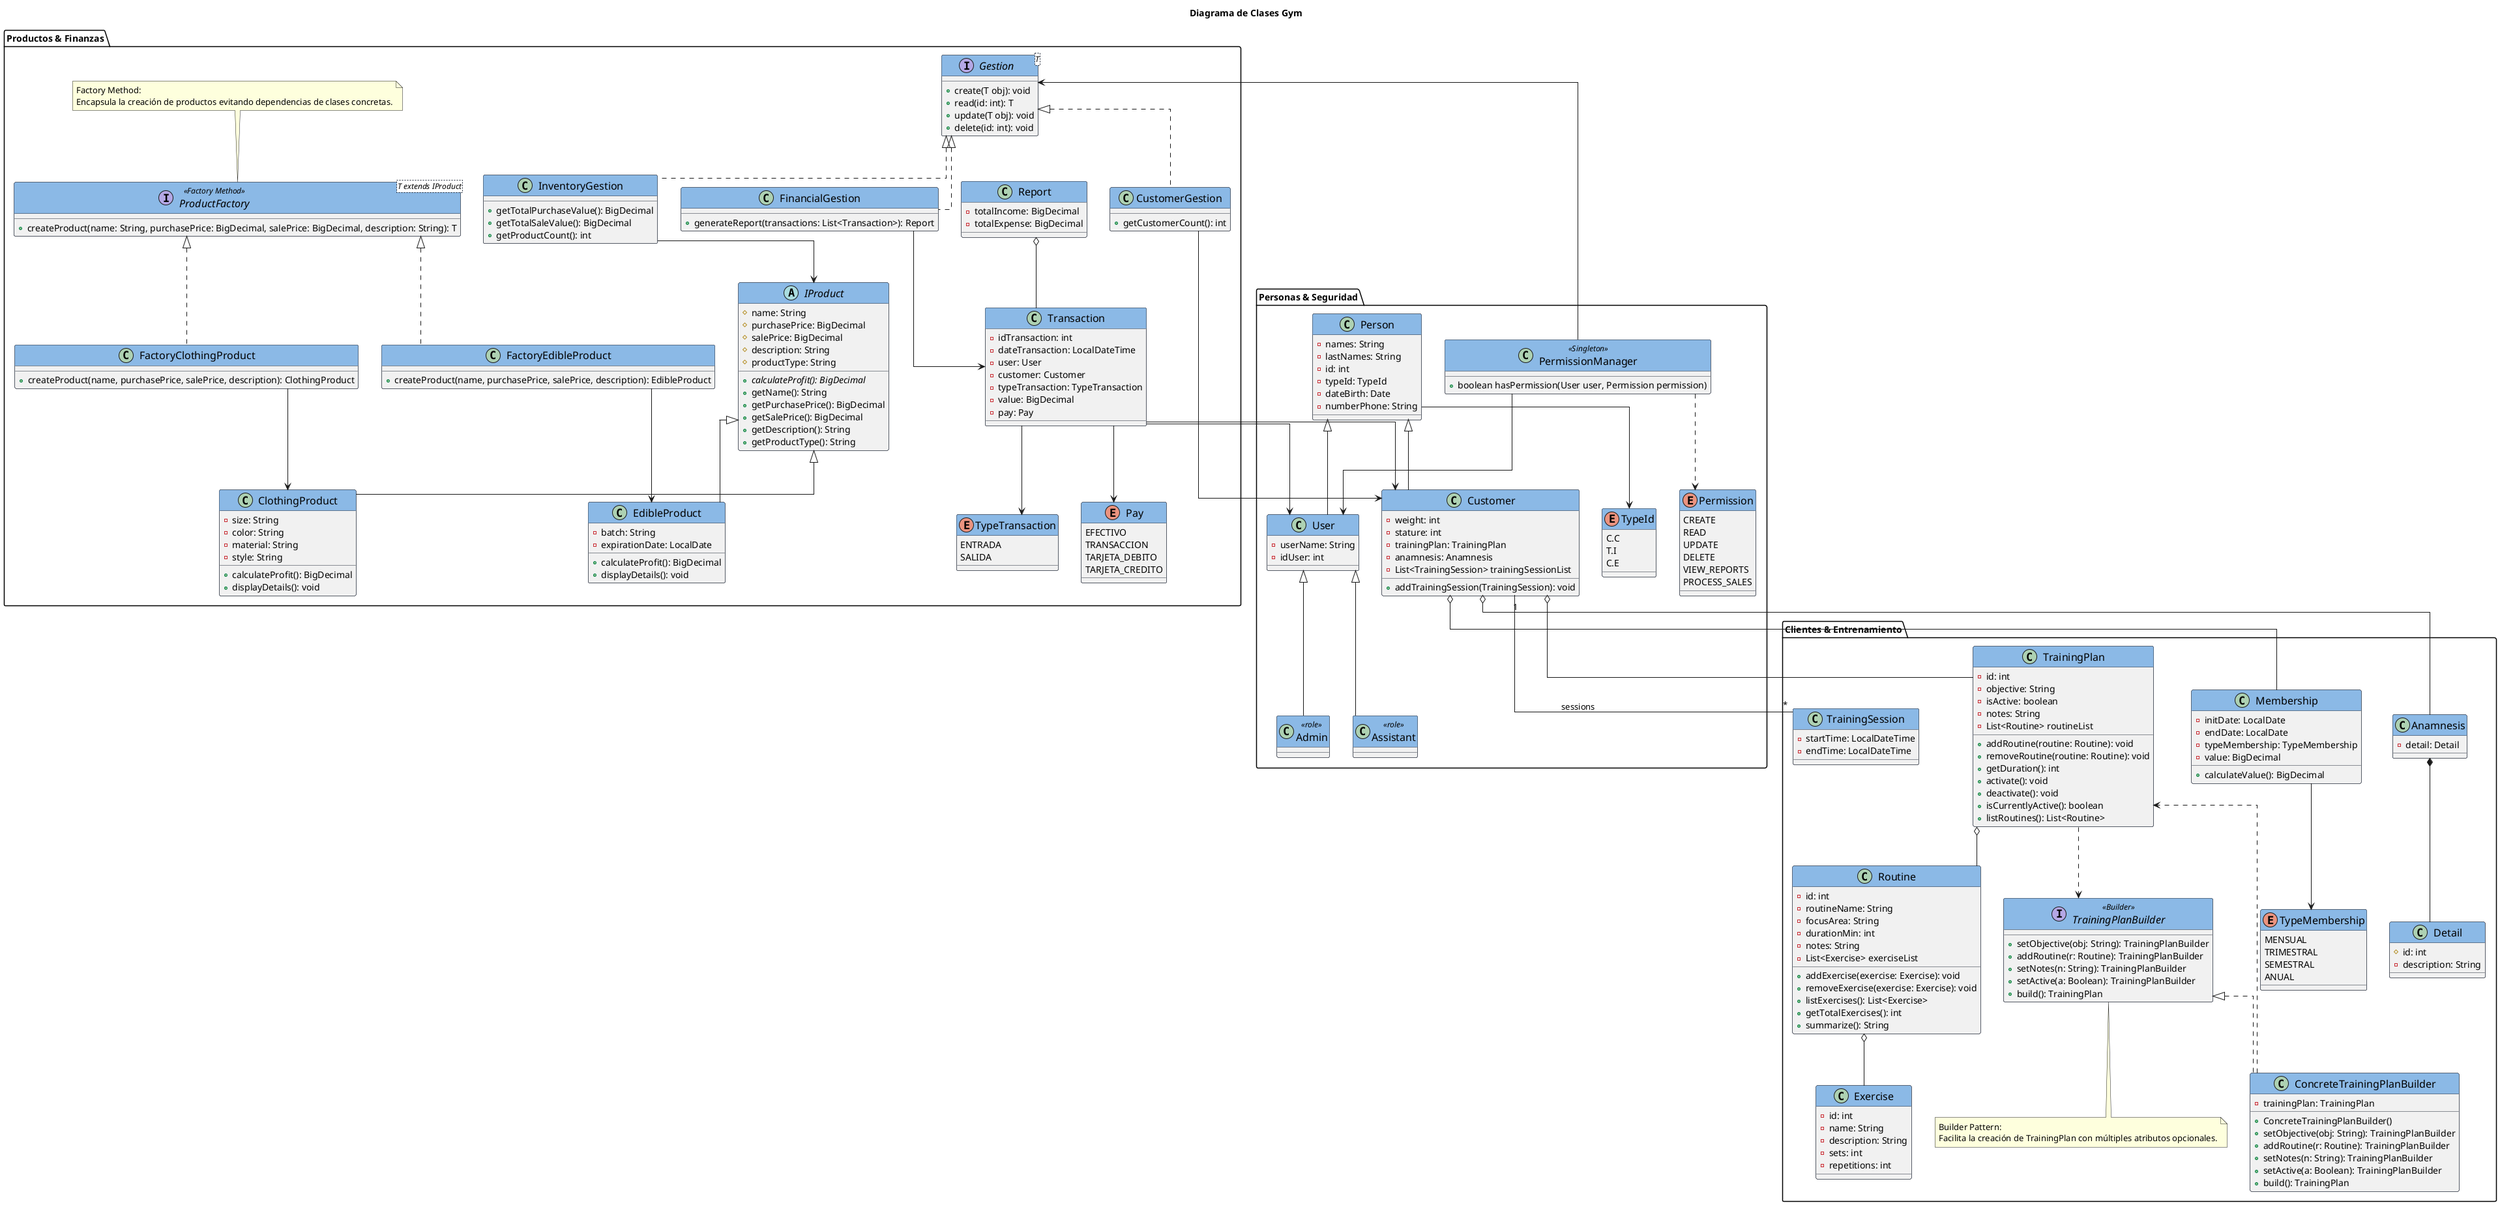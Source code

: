 @startuml 
title Diagrama de Clases Gym

' ----- CLASES ----------
package "Personas & Seguridad" {
  class Person{
    - names: String
    - lastNames: String
    - id: int
    - typeId: TypeId
    - dateBirth: Date
    - numberPhone: String
  }

  enum TypeId{
    C.C
    T.I
    C.E
  }

  class Customer{
    - weight: int
    - stature: int
    - trainingPlan: TrainingPlan
    - anamnesis: Anamnesis
    - List<TrainingSession> trainingSessionList
    + addTrainingSession(TrainingSession): void
  }

  class User{
    - userName: String
    - idUser: int
  }

  class Admin <<role>>{
  }

  class Assistant <<role>>{
  }

  class PermissionManager <<Singleton>> {
    +boolean hasPermission(User user, Permission permission)
  }

  enum Permission {
    CREATE
    READ
    UPDATE
    DELETE
    VIEW_REPORTS
    PROCESS_SALES
  }
}

package "Clientes & Entrenamiento" {
  class Anamnesis{
    - detail: Detail
  }

  class Detail{
    # id: int
    - description: String
  }
  
  class Membership{
    - initDate: LocalDate
    - endDate: LocalDate
    - typeMembership: TypeMembership
    - value: BigDecimal
    + calculateValue(): BigDecimal
  }

  enum TypeMembership{
    MENSUAL
    TRIMESTRAL 
    SEMESTRAL
    ANUAL
  }

  class TrainingPlan{
    - id: int
    - objective: String
    - isActive: boolean
    - notes: String
    - List<Routine> routineList
    + addRoutine(routine: Routine): void
    + removeRoutine(routine: Routine): void
    + getDuration(): int
    + activate(): void
    + deactivate(): void
    + isCurrentlyActive(): boolean
    + listRoutines(): List<Routine>
  }

  class Routine{
    - id: int
    - routineName: String
    - focusArea: String
    - durationMin: int
    - notes: String
    - List<Exercise> exerciseList
    + addExercise(exercise: Exercise): void
    + removeExercise(exercise: Exercise): void
    + listExercises(): List<Exercise>
    + getTotalExercises(): int
    + summarize(): String
  }

  class Exercise{
    - id: int
    - name: String
    - description: String
    - sets: int
    - repetitions: int
  }

  class TrainingSession{
    - startTime: LocalDateTime
    - endTime: LocalDateTime
  }
  
  ' Builder para TrainingPlan
  interface TrainingPlanBuilder <<Builder>> {
    + setObjective(obj: String): TrainingPlanBuilder
    + addRoutine(r: Routine): TrainingPlanBuilder
    + setNotes(n: String): TrainingPlanBuilder
    + setActive(a: Boolean): TrainingPlanBuilder
    + build(): TrainingPlan
  }
  
  class ConcreteTrainingPlanBuilder {
    - trainingPlan: TrainingPlan
    + ConcreteTrainingPlanBuilder()
    + setObjective(obj: String): TrainingPlanBuilder
    + addRoutine(r: Routine): TrainingPlanBuilder
    + setNotes(n: String): TrainingPlanBuilder
    + setActive(a: Boolean): TrainingPlanBuilder
    + build(): TrainingPlan
  }
  
  note bottom of TrainingPlanBuilder
    Builder Pattern:
    Facilita la creación de TrainingPlan con múltiples atributos opcionales.
  end note
}

package "Productos & Finanzas" {

  abstract class IProduct{
    # name: String
    # purchasePrice: BigDecimal
    # salePrice: BigDecimal
    # description: String
    # productType: String  
    + {abstract} calculateProfit(): BigDecimal
    ' -----
    + getName(): String
    + getPurchasePrice(): BigDecimal
    + getSalePrice(): BigDecimal
    + getDescription(): String
    + getProductType(): String  
  }

  interface ProductFactory<T extends IProduct> <<Factory Method>> {
    + createProduct(name: String, purchasePrice: BigDecimal, salePrice: BigDecimal, description: String): T
  }

  note top of ProductFactory
    Factory Method:
    Encapsula la creación de productos evitando dependencias de clases concretas.
  end note

  class EdibleProduct{
    - batch: String
    - expirationDate: LocalDate
    + calculateProfit(): BigDecimal
    + displayDetails(): void
  }

  class ClothingProduct{
    - size: String
    - color: String
    - material: String
    - style: String
    + calculateProfit(): BigDecimal
    + displayDetails(): void
  }

  class FactoryEdibleProduct implements ProductFactory {
    + createProduct(name, purchasePrice, salePrice, description): EdibleProduct
  }

  class FactoryClothingProduct implements ProductFactory {
    + createProduct(name, purchasePrice, salePrice, description): ClothingProduct
  }

  interface Gestion<T> {
    + create(T obj): void
    + read(id: int): T
    + update(T obj): void
    + delete(id: int): void
  }

  class InventoryGestion {
    + getTotalPurchaseValue(): BigDecimal
    + getTotalSaleValue(): BigDecimal
    + getProductCount(): int
  }

  class CustomerGestion {
    + getCustomerCount(): int
  }

  class FinancialGestion {
    + generateReport(transactions: List<Transaction>): Report
  }

  class Transaction {
    - idTransaction: int
    - dateTransaction: LocalDateTime
    - user: User
    - customer: Customer
    - typeTransaction: TypeTransaction
    - value: BigDecimal
    - pay: Pay
  }

  enum TypeTransaction { 
    ENTRADA
    SALIDA 
  }

  enum Pay { 
    EFECTIVO
    TRANSACCION
    TARJETA_DEBITO
    TARJETA_CREDITO
  }

  class Report {
    - totalIncome: BigDecimal
    - totalExpense: BigDecimal
  }
}

'------ RELACIONES ---------
Person <|-- User
Person <|-- Customer
Person --> TypeId

User <|-- Admin
User <|-- Assistant

PermissionManager ..> Permission
PermissionManager --> User
PermissionManager --> Gestion

Customer o-- Membership
Customer o-- TrainingPlan
Customer "1" -- "*" TrainingSession : sessions
Customer o-- Anamnesis

IProduct <|-- EdibleProduct
IProduct <|-- ClothingProduct

FactoryEdibleProduct --> EdibleProduct
FactoryClothingProduct --> ClothingProduct
Report o-- Transaction

TrainingPlan o-- Routine
TrainingPlan ..> TrainingPlanBuilder

TrainingPlanBuilder <|.. ConcreteTrainingPlanBuilder
ConcreteTrainingPlanBuilder ..> TrainingPlan

Routine o-- Exercise

Anamnesis *-- Detail

Gestion <|.. InventoryGestion
Gestion <|.. CustomerGestion
Gestion <|.. FinancialGestion

Transaction --> User
Transaction --> Customer
Transaction --> TypeTransaction
Transaction --> Pay

InventoryGestion --> IProduct
CustomerGestion --> Customer
FinancialGestion --> Transaction

Membership --> TypeMembership

' Definir la apariencia general
skinparam classAttributeIconSize 8
skinparam classFontSize 16
skinparam classFontName "Arial"
skinparam classBorderColor #212837
skinparam classHeaderFontColor #FFFFFF
skinparam classHeaderBackgroundColor #8BB9E6
skinparam classArrowColor #6E95C2
skinparam linetype ortho

@enduml